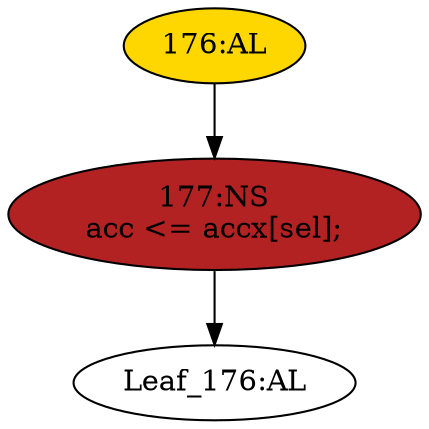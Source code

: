 strict digraph "" {
	node [label="\N"];
	"177:NS"	 [ast="<pyverilog.vparser.ast.NonblockingSubstitution object at 0x7f5d276e8f50>",
		fillcolor=firebrick,
		label="177:NS
acc <= accx[sel];",
		statements="[<pyverilog.vparser.ast.NonblockingSubstitution object at 0x7f5d276e8f50>]",
		style=filled,
		typ=NonblockingSubstitution];
	"Leaf_176:AL"	 [def_var="['acc']",
		label="Leaf_176:AL"];
	"177:NS" -> "Leaf_176:AL"	 [cond="[]",
		lineno=None];
	"176:AL"	 [ast="<pyverilog.vparser.ast.Always object at 0x7f5d489c5750>",
		clk_sens=False,
		fillcolor=gold,
		label="176:AL",
		sens="['sel']",
		statements="[]",
		style=filled,
		typ=Always,
		use_var="['sel', 'accx']"];
	"176:AL" -> "177:NS"	 [cond="[]",
		lineno=None];
}
